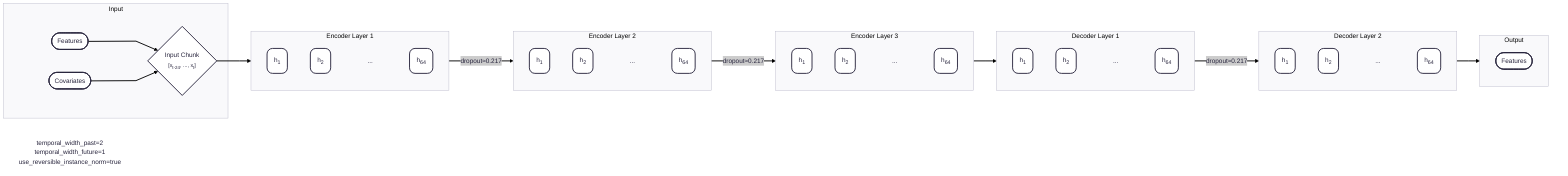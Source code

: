 ---
config:
  theme: redux
  layout: fixed
  look: classic
  flowchart:
    curve: linear
---
flowchart LR
 subgraph Input["Input"]
        A(["Features"])
        B(["Covariates<br>"])
        B4{"Input Chunk<br><small>[x<sub>t-24</sub>, ..., x<sub>t</sub>]</small>"}
  end
 subgraph Encoder["Encoder Layer 1"]
        E11("h<sub>1</sub><br>")
        E12("h<sub>2</sub><br>")
        DOTS["..."]
        E13("h<sub>64</sub><br>")
  end
 subgraph Encoder2["Encoder Layer 2"]
        E21("h<sub>1</sub><br>")
        E22("h<sub>2</sub><br>")
        DOTS1["..."]
        E23("h<sub>64</sub><br>")
  end
 subgraph Encoder3["Encoder Layer 3"]
        E31("h<sub>1</sub><br>")
        E32("h<sub>2</sub><br>")
        DOTS2["..."]
        E33("h<sub>64</sub><br>")
  end
 subgraph Decoder["Decoder Layer 1"]
        D11("h<sub>1</sub><br>")
        D12("h<sub>2</sub><br>")
        DOTS3["..."]
        D13("h<sub>64</sub><br>")
  end
 subgraph Decoder2["Decoder Layer 2"]
        D21("h<sub>1</sub><br>")
        D22("h<sub>2</sub><br>")
        DOTS4["..."]
        D23("h<sub>64</sub><br>")
  end
 subgraph Output["Output"]
        F(["Features"])
  end
    A --> B4
    B --> B4
    B4 --> Encoder
    Encoder -- "dropout≈0.217" --> Encoder2
    Encoder2 -- "dropout≈0.217" --> Encoder3
    Encoder3 --> Decoder
    Decoder -- "dropout≈0.217" --> Decoder2
    Decoder2 --> Output
    n1["temporal_width_past=2<br>temporal_width_future=1<br>use_reversible_instance_norm=true"]
    n1@{ shape: text}
    style DOTS fill:transparent,stroke:transparent
    style DOTS2 fill:transparent,stroke:transparent
    style DOTS1 fill:transparent,stroke:transparent
    style DOTS3 fill:transparent,stroke:transparent
    style DOTS4 fill:transparent,stroke:transparent